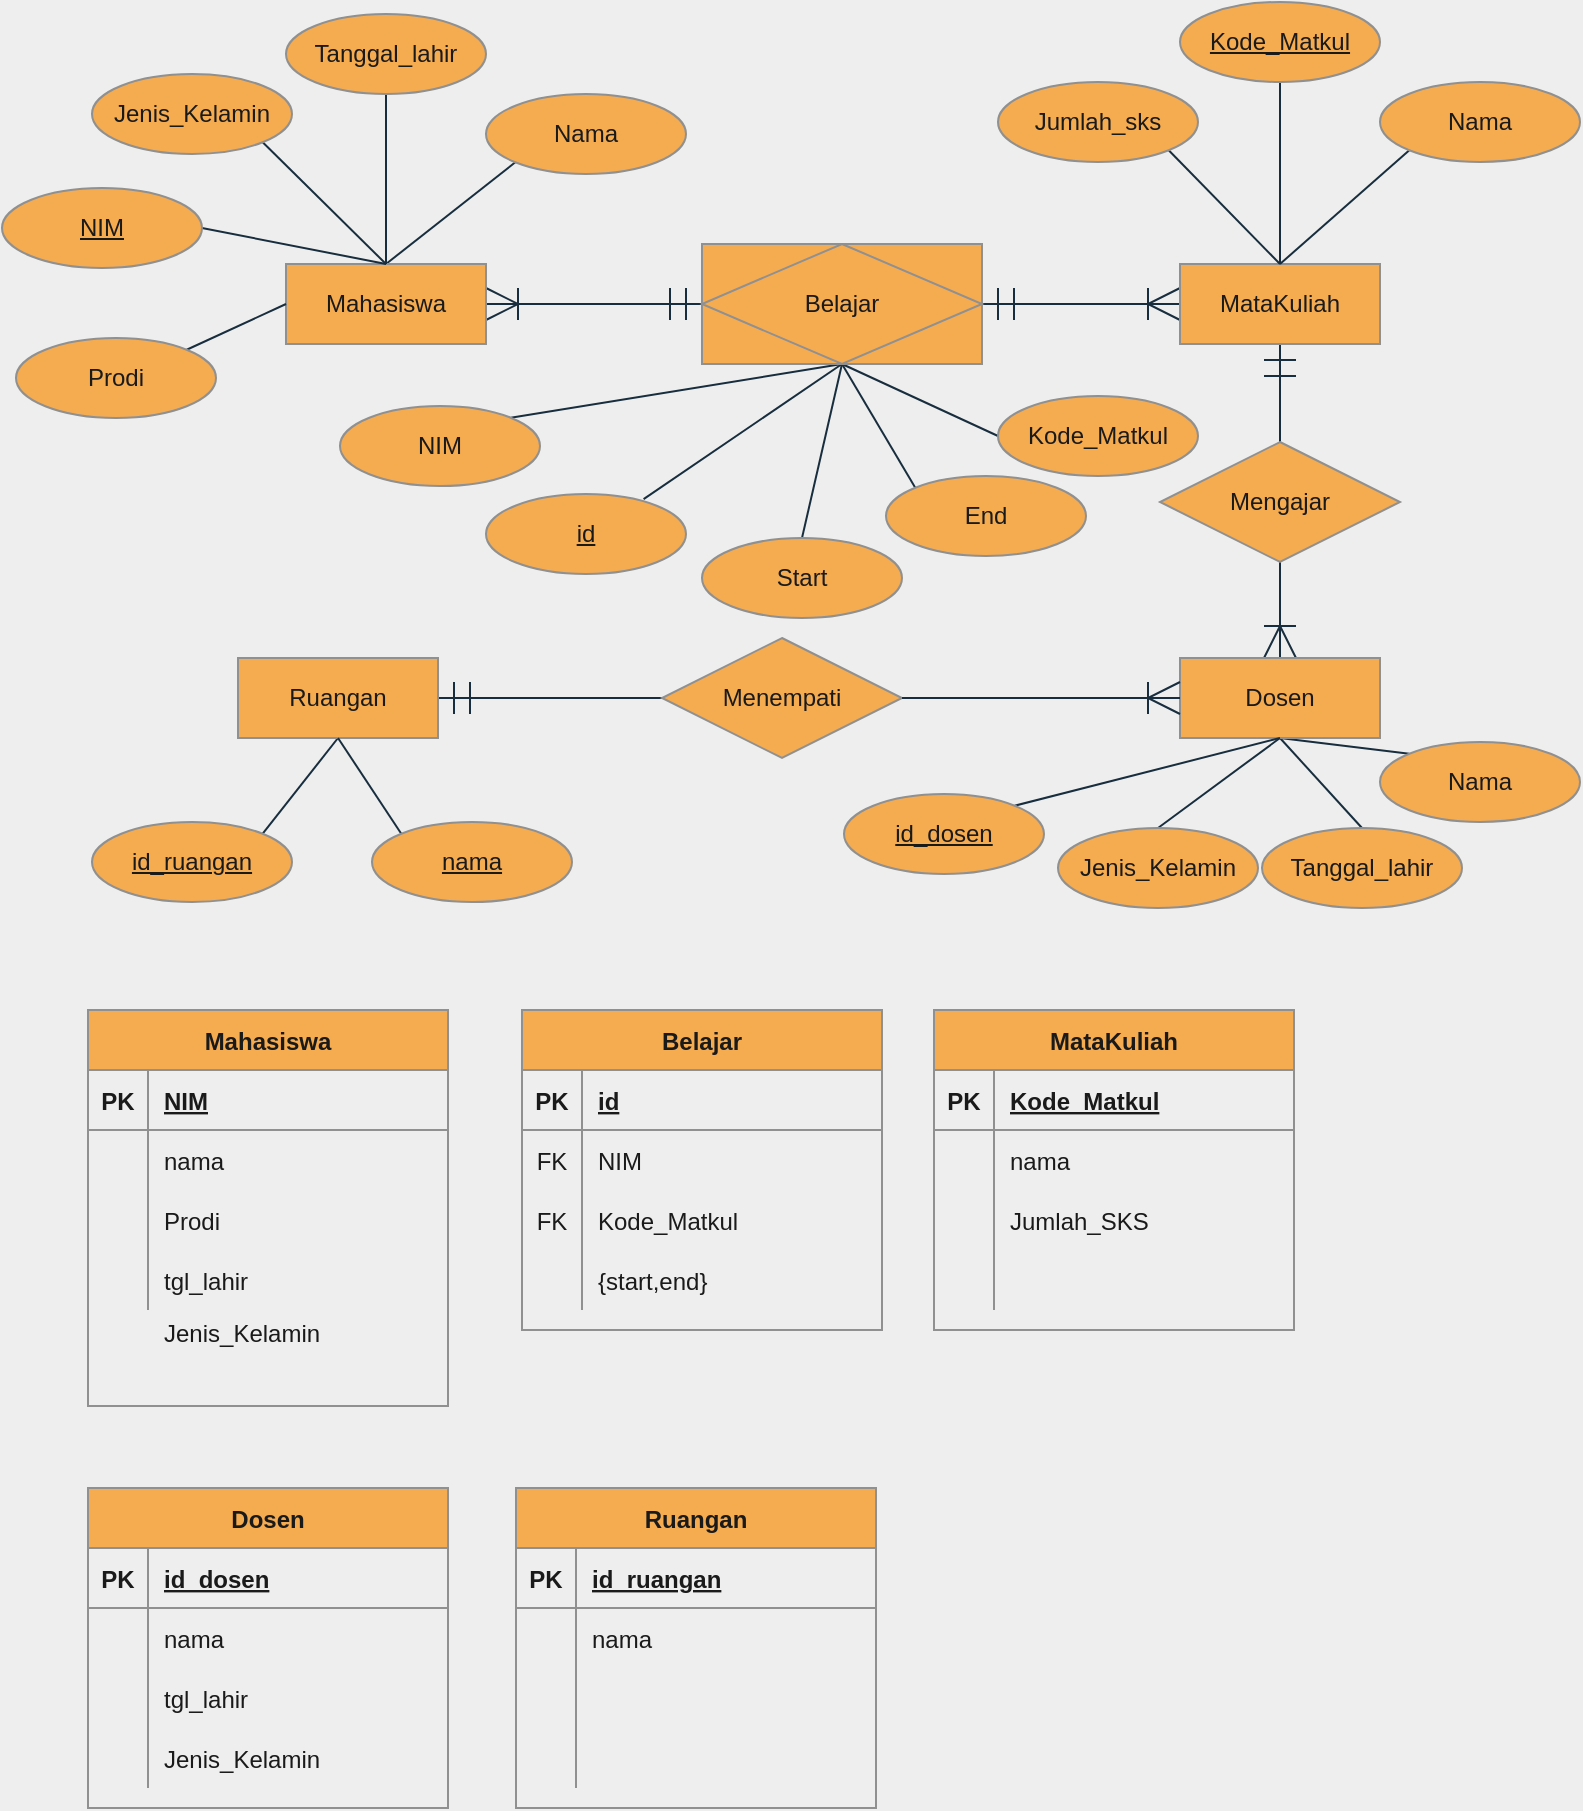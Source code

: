 <mxfile version="20.2.7" type="github">
  <diagram id="R2lEEEUBdFMjLlhIrx00" name="Page-1">
    <mxGraphModel dx="1917" dy="875" grid="0" gridSize="10" guides="1" tooltips="1" connect="1" arrows="1" fold="1" page="1" pageScale="1" pageWidth="827" pageHeight="1169" background="#EEEEEE" math="0" shadow="0" extFonts="Permanent Marker^https://fonts.googleapis.com/css?family=Permanent+Marker">
      <root>
        <mxCell id="0" />
        <mxCell id="1" parent="0" />
        <mxCell id="tj1qAG6clzv4lK2zqUOr-30" style="edgeStyle=none;curved=1;rounded=0;orthogonalLoop=1;jettySize=auto;html=1;exitX=1;exitY=0.5;exitDx=0;exitDy=0;entryX=0;entryY=0.5;entryDx=0;entryDy=0;fontColor=#1A1A1A;endArrow=ERmandOne;startSize=14;endSize=14;sourcePerimeterSpacing=8;targetPerimeterSpacing=8;strokeColor=#182E3E;endFill=0;startArrow=ERoneToMany;startFill=0;" parent="1" source="tj1qAG6clzv4lK2zqUOr-27" target="tj1qAG6clzv4lK2zqUOr-28" edge="1">
          <mxGeometry relative="1" as="geometry" />
        </mxCell>
        <mxCell id="tj1qAG6clzv4lK2zqUOr-43" style="edgeStyle=none;curved=1;rounded=0;orthogonalLoop=1;jettySize=auto;html=1;exitX=0.5;exitY=0;exitDx=0;exitDy=0;entryX=0;entryY=1;entryDx=0;entryDy=0;fontColor=#1A1A1A;startArrow=none;startFill=0;endArrow=none;endFill=0;startSize=14;endSize=14;sourcePerimeterSpacing=8;targetPerimeterSpacing=8;strokeColor=#182E3E;" parent="1" source="tj1qAG6clzv4lK2zqUOr-27" target="tj1qAG6clzv4lK2zqUOr-41" edge="1">
          <mxGeometry relative="1" as="geometry" />
        </mxCell>
        <mxCell id="tj1qAG6clzv4lK2zqUOr-27" value="Mahasiswa" style="whiteSpace=wrap;html=1;align=center;hachureGap=4;fontColor=#1A1A1A;strokeColor=#909090;fillColor=#F5AB50;" parent="1" vertex="1">
          <mxGeometry x="171" y="161" width="100" height="40" as="geometry" />
        </mxCell>
        <mxCell id="tj1qAG6clzv4lK2zqUOr-31" style="edgeStyle=none;curved=1;rounded=0;orthogonalLoop=1;jettySize=auto;html=1;exitX=1;exitY=0.5;exitDx=0;exitDy=0;entryX=0;entryY=0.5;entryDx=0;entryDy=0;fontColor=#1A1A1A;startArrow=ERmandOne;startFill=0;endArrow=ERoneToMany;endFill=0;startSize=14;endSize=14;sourcePerimeterSpacing=8;targetPerimeterSpacing=8;strokeColor=#182E3E;" parent="1" source="tj1qAG6clzv4lK2zqUOr-28" target="tj1qAG6clzv4lK2zqUOr-29" edge="1">
          <mxGeometry relative="1" as="geometry" />
        </mxCell>
        <mxCell id="tj1qAG6clzv4lK2zqUOr-52" style="edgeStyle=none;curved=1;rounded=0;orthogonalLoop=1;jettySize=auto;html=1;exitX=0.5;exitY=1;exitDx=0;exitDy=0;entryX=1;entryY=0;entryDx=0;entryDy=0;fontColor=#1A1A1A;startArrow=none;startFill=0;endArrow=none;endFill=0;startSize=14;endSize=14;sourcePerimeterSpacing=8;targetPerimeterSpacing=8;strokeColor=#182E3E;" parent="1" source="tj1qAG6clzv4lK2zqUOr-28" target="tj1qAG6clzv4lK2zqUOr-48" edge="1">
          <mxGeometry relative="1" as="geometry" />
        </mxCell>
        <mxCell id="tj1qAG6clzv4lK2zqUOr-53" style="edgeStyle=none;curved=1;rounded=0;orthogonalLoop=1;jettySize=auto;html=1;exitX=0.5;exitY=1;exitDx=0;exitDy=0;entryX=0.788;entryY=0.064;entryDx=0;entryDy=0;entryPerimeter=0;fontColor=#1A1A1A;startArrow=none;startFill=0;endArrow=none;endFill=0;startSize=14;endSize=14;sourcePerimeterSpacing=8;targetPerimeterSpacing=8;strokeColor=#182E3E;" parent="1" source="tj1qAG6clzv4lK2zqUOr-28" target="tj1qAG6clzv4lK2zqUOr-51" edge="1">
          <mxGeometry relative="1" as="geometry" />
        </mxCell>
        <mxCell id="tj1qAG6clzv4lK2zqUOr-54" style="edgeStyle=none;curved=1;rounded=0;orthogonalLoop=1;jettySize=auto;html=1;exitX=0.5;exitY=1;exitDx=0;exitDy=0;entryX=0.5;entryY=0;entryDx=0;entryDy=0;fontColor=#1A1A1A;startArrow=none;startFill=0;endArrow=none;endFill=0;startSize=14;endSize=14;sourcePerimeterSpacing=8;targetPerimeterSpacing=8;strokeColor=#182E3E;" parent="1" source="tj1qAG6clzv4lK2zqUOr-28" target="tj1qAG6clzv4lK2zqUOr-49" edge="1">
          <mxGeometry relative="1" as="geometry" />
        </mxCell>
        <mxCell id="tj1qAG6clzv4lK2zqUOr-55" style="edgeStyle=none;curved=1;rounded=0;orthogonalLoop=1;jettySize=auto;html=1;exitX=0.5;exitY=1;exitDx=0;exitDy=0;entryX=0;entryY=0;entryDx=0;entryDy=0;fontColor=#1A1A1A;startArrow=none;startFill=0;endArrow=none;endFill=0;startSize=14;endSize=14;sourcePerimeterSpacing=8;targetPerimeterSpacing=8;strokeColor=#182E3E;" parent="1" source="tj1qAG6clzv4lK2zqUOr-28" target="tj1qAG6clzv4lK2zqUOr-50" edge="1">
          <mxGeometry relative="1" as="geometry" />
        </mxCell>
        <mxCell id="tj1qAG6clzv4lK2zqUOr-56" style="edgeStyle=none;curved=1;rounded=0;orthogonalLoop=1;jettySize=auto;html=1;exitX=0.5;exitY=1;exitDx=0;exitDy=0;entryX=0;entryY=0.5;entryDx=0;entryDy=0;fontColor=#1A1A1A;startArrow=none;startFill=0;endArrow=none;endFill=0;startSize=14;endSize=14;sourcePerimeterSpacing=8;targetPerimeterSpacing=8;strokeColor=#182E3E;" parent="1" source="tj1qAG6clzv4lK2zqUOr-28" target="tj1qAG6clzv4lK2zqUOr-47" edge="1">
          <mxGeometry relative="1" as="geometry" />
        </mxCell>
        <mxCell id="tj1qAG6clzv4lK2zqUOr-28" value="Belajar" style="shape=associativeEntity;whiteSpace=wrap;html=1;align=center;hachureGap=4;fontColor=#1A1A1A;strokeColor=#909090;fillColor=#F5AB50;" parent="1" vertex="1">
          <mxGeometry x="379" y="151" width="140" height="60" as="geometry" />
        </mxCell>
        <mxCell id="tj1qAG6clzv4lK2zqUOr-33" style="edgeStyle=none;curved=1;rounded=0;orthogonalLoop=1;jettySize=auto;html=1;exitX=0.5;exitY=1;exitDx=0;exitDy=0;entryX=0.5;entryY=0;entryDx=0;entryDy=0;fontColor=#1A1A1A;startArrow=ERmandOne;startFill=0;endArrow=ERoneToMany;endFill=0;startSize=14;endSize=14;sourcePerimeterSpacing=8;targetPerimeterSpacing=8;strokeColor=#182E3E;" parent="1" source="tj1qAG6clzv4lK2zqUOr-29" target="tj1qAG6clzv4lK2zqUOr-32" edge="1">
          <mxGeometry relative="1" as="geometry" />
        </mxCell>
        <mxCell id="tj1qAG6clzv4lK2zqUOr-29" value="MataKuliah" style="whiteSpace=wrap;html=1;align=center;hachureGap=4;fontColor=#1A1A1A;strokeColor=#909090;fillColor=#F5AB50;" parent="1" vertex="1">
          <mxGeometry x="618" y="161" width="100" height="40" as="geometry" />
        </mxCell>
        <mxCell id="tj1qAG6clzv4lK2zqUOr-70" style="edgeStyle=none;curved=1;rounded=0;orthogonalLoop=1;jettySize=auto;html=1;exitX=0.5;exitY=1;exitDx=0;exitDy=0;entryX=0.5;entryY=0;entryDx=0;entryDy=0;fontColor=#1A1A1A;startArrow=none;startFill=0;endArrow=none;endFill=0;startSize=14;endSize=14;sourcePerimeterSpacing=8;targetPerimeterSpacing=8;strokeColor=#182E3E;" parent="1" source="tj1qAG6clzv4lK2zqUOr-32" target="tj1qAG6clzv4lK2zqUOr-66" edge="1">
          <mxGeometry relative="1" as="geometry" />
        </mxCell>
        <mxCell id="tj1qAG6clzv4lK2zqUOr-71" style="edgeStyle=none;curved=1;rounded=0;orthogonalLoop=1;jettySize=auto;html=1;exitX=0.5;exitY=1;exitDx=0;exitDy=0;entryX=0.5;entryY=0;entryDx=0;entryDy=0;fontColor=#1A1A1A;startArrow=none;startFill=0;endArrow=none;endFill=0;startSize=14;endSize=14;sourcePerimeterSpacing=8;targetPerimeterSpacing=8;strokeColor=#182E3E;" parent="1" source="tj1qAG6clzv4lK2zqUOr-32" target="tj1qAG6clzv4lK2zqUOr-65" edge="1">
          <mxGeometry relative="1" as="geometry" />
        </mxCell>
        <mxCell id="tj1qAG6clzv4lK2zqUOr-72" style="edgeStyle=none;curved=1;rounded=0;orthogonalLoop=1;jettySize=auto;html=1;exitX=0.5;exitY=1;exitDx=0;exitDy=0;entryX=0;entryY=0;entryDx=0;entryDy=0;fontColor=#1A1A1A;startArrow=none;startFill=0;endArrow=none;endFill=0;startSize=14;endSize=14;sourcePerimeterSpacing=8;targetPerimeterSpacing=8;strokeColor=#182E3E;" parent="1" source="tj1qAG6clzv4lK2zqUOr-32" target="tj1qAG6clzv4lK2zqUOr-67" edge="1">
          <mxGeometry relative="1" as="geometry" />
        </mxCell>
        <mxCell id="tj1qAG6clzv4lK2zqUOr-74" style="edgeStyle=none;curved=1;rounded=0;orthogonalLoop=1;jettySize=auto;html=1;exitX=0;exitY=0.5;exitDx=0;exitDy=0;entryX=1;entryY=0.5;entryDx=0;entryDy=0;fontColor=#1A1A1A;startArrow=none;startFill=0;endArrow=ERmandOne;endFill=0;startSize=14;endSize=14;targetPerimeterSpacing=8;strokeColor=#182E3E;" parent="1" source="bwNlvWmSdUfGcPRmkJCH-2" target="tj1qAG6clzv4lK2zqUOr-73" edge="1">
          <mxGeometry relative="1" as="geometry" />
        </mxCell>
        <mxCell id="tj1qAG6clzv4lK2zqUOr-32" value="Dosen" style="whiteSpace=wrap;html=1;align=center;hachureGap=4;fontColor=#1A1A1A;strokeColor=#909090;fillColor=#F5AB50;" parent="1" vertex="1">
          <mxGeometry x="618" y="358" width="100" height="40" as="geometry" />
        </mxCell>
        <mxCell id="tj1qAG6clzv4lK2zqUOr-34" value="Mengajar" style="shape=rhombus;perimeter=rhombusPerimeter;whiteSpace=wrap;html=1;align=center;hachureGap=4;fontColor=#1A1A1A;strokeColor=#909090;fillColor=#F5AB50;" parent="1" vertex="1">
          <mxGeometry x="608" y="250" width="120" height="60" as="geometry" />
        </mxCell>
        <mxCell id="tj1qAG6clzv4lK2zqUOr-44" style="edgeStyle=none;curved=1;rounded=0;orthogonalLoop=1;jettySize=auto;html=1;exitX=0.5;exitY=1;exitDx=0;exitDy=0;entryX=0.5;entryY=0;entryDx=0;entryDy=0;fontColor=#1A1A1A;startArrow=none;startFill=0;endArrow=none;endFill=0;startSize=14;endSize=14;sourcePerimeterSpacing=8;targetPerimeterSpacing=8;strokeColor=#182E3E;" parent="1" source="tj1qAG6clzv4lK2zqUOr-39" target="tj1qAG6clzv4lK2zqUOr-27" edge="1">
          <mxGeometry relative="1" as="geometry" />
        </mxCell>
        <mxCell id="tj1qAG6clzv4lK2zqUOr-39" value="Tanggal_lahir" style="ellipse;whiteSpace=wrap;html=1;align=center;hachureGap=4;fontColor=#1A1A1A;strokeColor=#909090;fillColor=#F5AB50;" parent="1" vertex="1">
          <mxGeometry x="171" y="36" width="100" height="40" as="geometry" />
        </mxCell>
        <mxCell id="tj1qAG6clzv4lK2zqUOr-45" style="edgeStyle=none;curved=1;rounded=0;orthogonalLoop=1;jettySize=auto;html=1;exitX=1;exitY=1;exitDx=0;exitDy=0;entryX=0.5;entryY=0;entryDx=0;entryDy=0;fontColor=#1A1A1A;startArrow=none;startFill=0;endArrow=none;endFill=0;startSize=14;endSize=14;sourcePerimeterSpacing=8;targetPerimeterSpacing=8;strokeColor=#182E3E;" parent="1" source="tj1qAG6clzv4lK2zqUOr-40" target="tj1qAG6clzv4lK2zqUOr-27" edge="1">
          <mxGeometry relative="1" as="geometry" />
        </mxCell>
        <mxCell id="tj1qAG6clzv4lK2zqUOr-40" value="Jenis_Kelamin" style="ellipse;whiteSpace=wrap;html=1;align=center;hachureGap=4;fontColor=#1A1A1A;strokeColor=#909090;fillColor=#F5AB50;" parent="1" vertex="1">
          <mxGeometry x="74" y="66" width="100" height="40" as="geometry" />
        </mxCell>
        <mxCell id="tj1qAG6clzv4lK2zqUOr-41" value="Nama" style="ellipse;whiteSpace=wrap;html=1;align=center;hachureGap=4;fontColor=#1A1A1A;strokeColor=#909090;fillColor=#F5AB50;" parent="1" vertex="1">
          <mxGeometry x="271" y="76" width="100" height="40" as="geometry" />
        </mxCell>
        <mxCell id="tj1qAG6clzv4lK2zqUOr-46" style="edgeStyle=none;curved=1;rounded=0;orthogonalLoop=1;jettySize=auto;html=1;exitX=1;exitY=0.5;exitDx=0;exitDy=0;entryX=0.5;entryY=0;entryDx=0;entryDy=0;fontColor=#1A1A1A;startArrow=none;startFill=0;endArrow=none;endFill=0;startSize=14;endSize=14;sourcePerimeterSpacing=8;targetPerimeterSpacing=8;strokeColor=#182E3E;" parent="1" source="tj1qAG6clzv4lK2zqUOr-42" target="tj1qAG6clzv4lK2zqUOr-27" edge="1">
          <mxGeometry relative="1" as="geometry" />
        </mxCell>
        <mxCell id="tj1qAG6clzv4lK2zqUOr-42" value="&lt;u&gt;NIM&lt;/u&gt;" style="ellipse;whiteSpace=wrap;html=1;align=center;hachureGap=4;fontColor=#1A1A1A;strokeColor=#909090;fillColor=#F5AB50;" parent="1" vertex="1">
          <mxGeometry x="29" y="123" width="100" height="40" as="geometry" />
        </mxCell>
        <mxCell id="tj1qAG6clzv4lK2zqUOr-47" value="Kode_Matkul&lt;span style=&quot;color: rgba(0, 0, 0, 0); font-family: monospace; font-size: 0px; text-align: start;&quot;&gt;%3CmxGraphModel%3E%3Croot%3E%3CmxCell%20id%3D%220%22%2F%3E%3CmxCell%20id%3D%221%22%20parent%3D%220%22%2F%3E%3CmxCell%20id%3D%222%22%20value%3D%22Attribute%22%20style%3D%22ellipse%3BwhiteSpace%3Dwrap%3Bhtml%3D1%3Balign%3Dcenter%3BhachureGap%3D4%3BfontColor%3D%231A1A1A%3BstrokeColor%3D%23909090%3BfillColor%3D%23F5AB50%3B%22%20vertex%3D%221%22%20parent%3D%221%22%3E%3CmxGeometry%20x%3D%22162%22%20y%3D%2262%22%20width%3D%22100%22%20height%3D%2240%22%20as%3D%22geometry%22%2F%3E%3C%2FmxCell%3E%3C%2Froot%3E%3C%2FmxGraphModel%3E&lt;/span&gt;" style="ellipse;whiteSpace=wrap;html=1;align=center;hachureGap=4;fontColor=#1A1A1A;strokeColor=#909090;fillColor=#F5AB50;" parent="1" vertex="1">
          <mxGeometry x="527" y="227" width="100" height="40" as="geometry" />
        </mxCell>
        <mxCell id="tj1qAG6clzv4lK2zqUOr-48" value="NIM" style="ellipse;whiteSpace=wrap;html=1;align=center;hachureGap=4;fontColor=#1A1A1A;strokeColor=#909090;fillColor=#F5AB50;" parent="1" vertex="1">
          <mxGeometry x="198" y="232" width="100" height="40" as="geometry" />
        </mxCell>
        <mxCell id="tj1qAG6clzv4lK2zqUOr-49" value="Start" style="ellipse;whiteSpace=wrap;html=1;align=center;hachureGap=4;fontColor=#1A1A1A;strokeColor=#909090;fillColor=#F5AB50;" parent="1" vertex="1">
          <mxGeometry x="379" y="298" width="100" height="40" as="geometry" />
        </mxCell>
        <mxCell id="tj1qAG6clzv4lK2zqUOr-50" value="End" style="ellipse;whiteSpace=wrap;html=1;align=center;hachureGap=4;fontColor=#1A1A1A;strokeColor=#909090;fillColor=#F5AB50;" parent="1" vertex="1">
          <mxGeometry x="471" y="267" width="100" height="40" as="geometry" />
        </mxCell>
        <mxCell id="tj1qAG6clzv4lK2zqUOr-51" value="id" style="ellipse;whiteSpace=wrap;html=1;align=center;hachureGap=4;fontColor=#1A1A1A;strokeColor=#909090;fillColor=#F5AB50;fontStyle=4" parent="1" vertex="1">
          <mxGeometry x="271" y="276" width="100" height="40" as="geometry" />
        </mxCell>
        <mxCell id="tj1qAG6clzv4lK2zqUOr-63" style="edgeStyle=none;curved=1;rounded=0;orthogonalLoop=1;jettySize=auto;html=1;exitX=0.5;exitY=1;exitDx=0;exitDy=0;entryX=0.5;entryY=0;entryDx=0;entryDy=0;fontColor=#1A1A1A;startArrow=none;startFill=0;endArrow=none;endFill=0;startSize=14;endSize=14;sourcePerimeterSpacing=8;targetPerimeterSpacing=8;strokeColor=#182E3E;" parent="1" source="tj1qAG6clzv4lK2zqUOr-57" target="tj1qAG6clzv4lK2zqUOr-29" edge="1">
          <mxGeometry relative="1" as="geometry" />
        </mxCell>
        <mxCell id="tj1qAG6clzv4lK2zqUOr-57" value="Kode_Matkul&lt;span style=&quot;color: rgba(0, 0, 0, 0); font-family: monospace; font-size: 0px; text-align: start;&quot;&gt;%3CmxGraphModel%3E%3Croot%3E%3CmxCell%20id%3D%220%22%2F%3E%3CmxCell%20id%3D%221%22%20parent%3D%220%22%2F%3E%3CmxCell%20id%3D%222%22%20value%3D%22Attribute%22%20style%3D%22ellipse%3BwhiteSpace%3Dwrap%3Bhtml%3D1%3Balign%3Dcenter%3BhachureGap%3D4%3BfontColor%3D%231A1A1A%3BstrokeColor%3D%23909090%3BfillColor%3D%23F5AB50%3B%22%20vertex%3D%221%22%20parent%3D%221%22%3E%3CmxGeometry%20x%3D%22162%22%20y%3D%2262%22%20width%3D%22100%22%20height%3D%2240%22%20as%3D%22geometry%22%2F%3E%3C%2FmxCell%3E%3C%2Froot%3E%3C%2FmxGraphModel%3E&lt;/span&gt;" style="ellipse;whiteSpace=wrap;html=1;align=center;hachureGap=4;fontColor=#1A1A1A;strokeColor=#909090;fillColor=#F5AB50;fontStyle=4" parent="1" vertex="1">
          <mxGeometry x="618" y="30" width="100" height="40" as="geometry" />
        </mxCell>
        <mxCell id="tj1qAG6clzv4lK2zqUOr-64" style="edgeStyle=none;curved=1;rounded=0;orthogonalLoop=1;jettySize=auto;html=1;exitX=0;exitY=1;exitDx=0;exitDy=0;entryX=0.5;entryY=0;entryDx=0;entryDy=0;fontColor=#1A1A1A;startArrow=none;startFill=0;endArrow=none;endFill=0;startSize=14;endSize=14;sourcePerimeterSpacing=8;targetPerimeterSpacing=8;strokeColor=#182E3E;" parent="1" source="tj1qAG6clzv4lK2zqUOr-58" target="tj1qAG6clzv4lK2zqUOr-29" edge="1">
          <mxGeometry relative="1" as="geometry" />
        </mxCell>
        <mxCell id="tj1qAG6clzv4lK2zqUOr-58" value="Nama" style="ellipse;whiteSpace=wrap;html=1;align=center;hachureGap=4;fontColor=#1A1A1A;strokeColor=#909090;fillColor=#F5AB50;" parent="1" vertex="1">
          <mxGeometry x="718" y="70" width="100" height="40" as="geometry" />
        </mxCell>
        <mxCell id="tj1qAG6clzv4lK2zqUOr-60" style="edgeStyle=none;curved=1;rounded=0;orthogonalLoop=1;jettySize=auto;html=1;exitX=1;exitY=1;exitDx=0;exitDy=0;entryX=0.5;entryY=0;entryDx=0;entryDy=0;fontColor=#1A1A1A;startArrow=none;startFill=0;endArrow=none;endFill=0;startSize=14;endSize=14;sourcePerimeterSpacing=8;targetPerimeterSpacing=8;strokeColor=#182E3E;" parent="1" source="tj1qAG6clzv4lK2zqUOr-59" target="tj1qAG6clzv4lK2zqUOr-29" edge="1">
          <mxGeometry relative="1" as="geometry" />
        </mxCell>
        <mxCell id="tj1qAG6clzv4lK2zqUOr-59" value="Jumlah_sks" style="ellipse;whiteSpace=wrap;html=1;align=center;hachureGap=4;fontColor=#1A1A1A;strokeColor=#909090;fillColor=#F5AB50;" parent="1" vertex="1">
          <mxGeometry x="527" y="70" width="100" height="40" as="geometry" />
        </mxCell>
        <mxCell id="tj1qAG6clzv4lK2zqUOr-65" value="Tanggal_lahir" style="ellipse;whiteSpace=wrap;html=1;align=center;hachureGap=4;fontColor=#1A1A1A;strokeColor=#909090;fillColor=#F5AB50;" parent="1" vertex="1">
          <mxGeometry x="659" y="443" width="100" height="40" as="geometry" />
        </mxCell>
        <mxCell id="tj1qAG6clzv4lK2zqUOr-66" value="Jenis_Kelamin" style="ellipse;whiteSpace=wrap;html=1;align=center;hachureGap=4;fontColor=#1A1A1A;strokeColor=#909090;fillColor=#F5AB50;" parent="1" vertex="1">
          <mxGeometry x="557" y="443" width="100" height="40" as="geometry" />
        </mxCell>
        <mxCell id="tj1qAG6clzv4lK2zqUOr-67" value="Nama" style="ellipse;whiteSpace=wrap;html=1;align=center;hachureGap=4;fontColor=#1A1A1A;strokeColor=#909090;fillColor=#F5AB50;" parent="1" vertex="1">
          <mxGeometry x="718" y="400" width="100" height="40" as="geometry" />
        </mxCell>
        <mxCell id="tj1qAG6clzv4lK2zqUOr-69" style="edgeStyle=none;curved=1;rounded=0;orthogonalLoop=1;jettySize=auto;html=1;exitX=1;exitY=0;exitDx=0;exitDy=0;entryX=0.5;entryY=1;entryDx=0;entryDy=0;fontColor=#1A1A1A;startArrow=none;startFill=0;endArrow=none;endFill=0;startSize=14;endSize=14;sourcePerimeterSpacing=8;targetPerimeterSpacing=8;strokeColor=#182E3E;" parent="1" source="tj1qAG6clzv4lK2zqUOr-68" target="tj1qAG6clzv4lK2zqUOr-32" edge="1">
          <mxGeometry relative="1" as="geometry" />
        </mxCell>
        <mxCell id="tj1qAG6clzv4lK2zqUOr-68" value="&lt;u&gt;id_dosen&lt;/u&gt;" style="ellipse;whiteSpace=wrap;html=1;align=center;hachureGap=4;fontColor=#1A1A1A;strokeColor=#909090;fillColor=#F5AB50;" parent="1" vertex="1">
          <mxGeometry x="450" y="426" width="100" height="40" as="geometry" />
        </mxCell>
        <mxCell id="tj1qAG6clzv4lK2zqUOr-77" style="edgeStyle=none;curved=1;rounded=0;orthogonalLoop=1;jettySize=auto;html=1;exitX=0.5;exitY=1;exitDx=0;exitDy=0;entryX=1;entryY=0;entryDx=0;entryDy=0;fontColor=#1A1A1A;startArrow=none;startFill=0;endArrow=none;endFill=0;startSize=14;endSize=14;sourcePerimeterSpacing=8;targetPerimeterSpacing=8;strokeColor=#182E3E;" parent="1" source="tj1qAG6clzv4lK2zqUOr-73" target="tj1qAG6clzv4lK2zqUOr-75" edge="1">
          <mxGeometry relative="1" as="geometry" />
        </mxCell>
        <mxCell id="tj1qAG6clzv4lK2zqUOr-73" value="Ruangan" style="whiteSpace=wrap;html=1;align=center;hachureGap=4;fontColor=#1A1A1A;strokeColor=#909090;fillColor=#F5AB50;" parent="1" vertex="1">
          <mxGeometry x="147" y="358" width="100" height="40" as="geometry" />
        </mxCell>
        <mxCell id="tj1qAG6clzv4lK2zqUOr-75" value="&lt;u&gt;id_ruangan&lt;/u&gt;" style="ellipse;whiteSpace=wrap;html=1;align=center;hachureGap=4;fontColor=#1A1A1A;strokeColor=#909090;fillColor=#F5AB50;" parent="1" vertex="1">
          <mxGeometry x="74" y="440" width="100" height="40" as="geometry" />
        </mxCell>
        <mxCell id="tj1qAG6clzv4lK2zqUOr-78" style="edgeStyle=none;curved=1;rounded=0;orthogonalLoop=1;jettySize=auto;html=1;exitX=0;exitY=0;exitDx=0;exitDy=0;entryX=0.5;entryY=1;entryDx=0;entryDy=0;fontColor=#1A1A1A;startArrow=none;startFill=0;endArrow=none;endFill=0;startSize=14;endSize=14;sourcePerimeterSpacing=8;targetPerimeterSpacing=8;strokeColor=#182E3E;" parent="1" source="tj1qAG6clzv4lK2zqUOr-76" target="tj1qAG6clzv4lK2zqUOr-73" edge="1">
          <mxGeometry relative="1" as="geometry" />
        </mxCell>
        <mxCell id="tj1qAG6clzv4lK2zqUOr-76" value="&lt;u&gt;nama&lt;/u&gt;" style="ellipse;whiteSpace=wrap;html=1;align=center;hachureGap=4;fontColor=#1A1A1A;strokeColor=#909090;fillColor=#F5AB50;" parent="1" vertex="1">
          <mxGeometry x="214" y="440" width="100" height="40" as="geometry" />
        </mxCell>
        <mxCell id="tj1qAG6clzv4lK2zqUOr-85" style="edgeStyle=none;curved=1;rounded=0;orthogonalLoop=1;jettySize=auto;html=1;exitX=1;exitY=0;exitDx=0;exitDy=0;fontColor=#1A1A1A;startArrow=none;startFill=0;endArrow=none;endFill=0;startSize=14;endSize=14;sourcePerimeterSpacing=8;targetPerimeterSpacing=8;strokeColor=#182E3E;entryX=0;entryY=0.5;entryDx=0;entryDy=0;" parent="1" source="tj1qAG6clzv4lK2zqUOr-114" target="tj1qAG6clzv4lK2zqUOr-27" edge="1">
          <mxGeometry relative="1" as="geometry">
            <mxPoint x="132" y="252" as="sourcePoint" />
            <mxPoint x="146" y="181" as="targetPoint" />
          </mxGeometry>
        </mxCell>
        <mxCell id="tj1qAG6clzv4lK2zqUOr-86" value="Mahasiswa" style="shape=table;startSize=30;container=1;collapsible=1;childLayout=tableLayout;fixedRows=1;rowLines=0;fontStyle=1;align=center;resizeLast=1;hachureGap=4;fontColor=#1A1A1A;strokeColor=#909090;fillColor=#F5AB50;" parent="1" vertex="1">
          <mxGeometry x="72" y="534" width="180" height="198" as="geometry" />
        </mxCell>
        <mxCell id="tj1qAG6clzv4lK2zqUOr-87" value="" style="shape=tableRow;horizontal=0;startSize=0;swimlaneHead=0;swimlaneBody=0;fillColor=none;collapsible=0;dropTarget=0;points=[[0,0.5],[1,0.5]];portConstraint=eastwest;top=0;left=0;right=0;bottom=1;hachureGap=4;fontColor=#1A1A1A;strokeColor=#909090;" parent="tj1qAG6clzv4lK2zqUOr-86" vertex="1">
          <mxGeometry y="30" width="180" height="30" as="geometry" />
        </mxCell>
        <mxCell id="tj1qAG6clzv4lK2zqUOr-88" value="PK" style="shape=partialRectangle;connectable=0;fillColor=none;top=0;left=0;bottom=0;right=0;fontStyle=1;overflow=hidden;hachureGap=4;fontColor=#1A1A1A;strokeColor=#909090;" parent="tj1qAG6clzv4lK2zqUOr-87" vertex="1">
          <mxGeometry width="30" height="30" as="geometry">
            <mxRectangle width="30" height="30" as="alternateBounds" />
          </mxGeometry>
        </mxCell>
        <mxCell id="tj1qAG6clzv4lK2zqUOr-89" value="NIM" style="shape=partialRectangle;connectable=0;fillColor=none;top=0;left=0;bottom=0;right=0;align=left;spacingLeft=6;fontStyle=5;overflow=hidden;hachureGap=4;fontColor=#1A1A1A;strokeColor=#909090;" parent="tj1qAG6clzv4lK2zqUOr-87" vertex="1">
          <mxGeometry x="30" width="150" height="30" as="geometry">
            <mxRectangle width="150" height="30" as="alternateBounds" />
          </mxGeometry>
        </mxCell>
        <mxCell id="tj1qAG6clzv4lK2zqUOr-90" value="" style="shape=tableRow;horizontal=0;startSize=0;swimlaneHead=0;swimlaneBody=0;fillColor=none;collapsible=0;dropTarget=0;points=[[0,0.5],[1,0.5]];portConstraint=eastwest;top=0;left=0;right=0;bottom=0;hachureGap=4;fontColor=#1A1A1A;strokeColor=#909090;" parent="tj1qAG6clzv4lK2zqUOr-86" vertex="1">
          <mxGeometry y="60" width="180" height="30" as="geometry" />
        </mxCell>
        <mxCell id="tj1qAG6clzv4lK2zqUOr-91" value="" style="shape=partialRectangle;connectable=0;fillColor=none;top=0;left=0;bottom=0;right=0;editable=1;overflow=hidden;hachureGap=4;fontColor=#1A1A1A;strokeColor=#909090;" parent="tj1qAG6clzv4lK2zqUOr-90" vertex="1">
          <mxGeometry width="30" height="30" as="geometry">
            <mxRectangle width="30" height="30" as="alternateBounds" />
          </mxGeometry>
        </mxCell>
        <mxCell id="tj1qAG6clzv4lK2zqUOr-92" value="nama" style="shape=partialRectangle;connectable=0;fillColor=none;top=0;left=0;bottom=0;right=0;align=left;spacingLeft=6;overflow=hidden;hachureGap=4;fontColor=#1A1A1A;strokeColor=#909090;" parent="tj1qAG6clzv4lK2zqUOr-90" vertex="1">
          <mxGeometry x="30" width="150" height="30" as="geometry">
            <mxRectangle width="150" height="30" as="alternateBounds" />
          </mxGeometry>
        </mxCell>
        <mxCell id="tj1qAG6clzv4lK2zqUOr-93" value="" style="shape=tableRow;horizontal=0;startSize=0;swimlaneHead=0;swimlaneBody=0;fillColor=none;collapsible=0;dropTarget=0;points=[[0,0.5],[1,0.5]];portConstraint=eastwest;top=0;left=0;right=0;bottom=0;hachureGap=4;fontColor=#1A1A1A;strokeColor=#909090;" parent="tj1qAG6clzv4lK2zqUOr-86" vertex="1">
          <mxGeometry y="90" width="180" height="30" as="geometry" />
        </mxCell>
        <mxCell id="tj1qAG6clzv4lK2zqUOr-94" value="" style="shape=partialRectangle;connectable=0;fillColor=none;top=0;left=0;bottom=0;right=0;editable=1;overflow=hidden;hachureGap=4;fontColor=#1A1A1A;strokeColor=#909090;" parent="tj1qAG6clzv4lK2zqUOr-93" vertex="1">
          <mxGeometry width="30" height="30" as="geometry">
            <mxRectangle width="30" height="30" as="alternateBounds" />
          </mxGeometry>
        </mxCell>
        <mxCell id="tj1qAG6clzv4lK2zqUOr-95" value="Prodi" style="shape=partialRectangle;connectable=0;fillColor=none;top=0;left=0;bottom=0;right=0;align=left;spacingLeft=6;overflow=hidden;hachureGap=4;fontColor=#1A1A1A;strokeColor=#909090;" parent="tj1qAG6clzv4lK2zqUOr-93" vertex="1">
          <mxGeometry x="30" width="150" height="30" as="geometry">
            <mxRectangle width="150" height="30" as="alternateBounds" />
          </mxGeometry>
        </mxCell>
        <mxCell id="tj1qAG6clzv4lK2zqUOr-96" value="" style="shape=tableRow;horizontal=0;startSize=0;swimlaneHead=0;swimlaneBody=0;fillColor=none;collapsible=0;dropTarget=0;points=[[0,0.5],[1,0.5]];portConstraint=eastwest;top=0;left=0;right=0;bottom=0;hachureGap=4;fontColor=#1A1A1A;strokeColor=#909090;" parent="tj1qAG6clzv4lK2zqUOr-86" vertex="1">
          <mxGeometry y="120" width="180" height="30" as="geometry" />
        </mxCell>
        <mxCell id="tj1qAG6clzv4lK2zqUOr-97" value="" style="shape=partialRectangle;connectable=0;fillColor=none;top=0;left=0;bottom=0;right=0;editable=1;overflow=hidden;hachureGap=4;fontColor=#1A1A1A;strokeColor=#909090;" parent="tj1qAG6clzv4lK2zqUOr-96" vertex="1">
          <mxGeometry width="30" height="30" as="geometry">
            <mxRectangle width="30" height="30" as="alternateBounds" />
          </mxGeometry>
        </mxCell>
        <mxCell id="tj1qAG6clzv4lK2zqUOr-98" value="tgl_lahir" style="shape=partialRectangle;connectable=0;fillColor=none;top=0;left=0;bottom=0;right=0;align=left;spacingLeft=6;overflow=hidden;hachureGap=4;fontColor=#1A1A1A;strokeColor=#909090;" parent="tj1qAG6clzv4lK2zqUOr-96" vertex="1">
          <mxGeometry x="30" width="150" height="30" as="geometry">
            <mxRectangle width="150" height="30" as="alternateBounds" />
          </mxGeometry>
        </mxCell>
        <mxCell id="tj1qAG6clzv4lK2zqUOr-113" value="Jenis_Kelamin" style="shape=partialRectangle;connectable=0;fillColor=none;top=0;left=0;bottom=0;right=0;align=left;spacingLeft=6;overflow=hidden;hachureGap=4;fontColor=#1A1A1A;strokeColor=#909090;" parent="1" vertex="1">
          <mxGeometry x="102" y="680" width="150" height="30" as="geometry">
            <mxRectangle width="150" height="30" as="alternateBounds" />
          </mxGeometry>
        </mxCell>
        <mxCell id="tj1qAG6clzv4lK2zqUOr-114" value="Prodi" style="ellipse;whiteSpace=wrap;html=1;align=center;hachureGap=4;fontColor=#1A1A1A;strokeColor=#909090;fillColor=#F5AB50;" parent="1" vertex="1">
          <mxGeometry x="36" y="198" width="100" height="40" as="geometry" />
        </mxCell>
        <mxCell id="tj1qAG6clzv4lK2zqUOr-115" value="Belajar" style="shape=table;startSize=30;container=1;collapsible=1;childLayout=tableLayout;fixedRows=1;rowLines=0;fontStyle=1;align=center;resizeLast=1;hachureGap=4;fontColor=#1A1A1A;strokeColor=#909090;fillColor=#F5AB50;" parent="1" vertex="1">
          <mxGeometry x="289" y="534" width="180" height="160" as="geometry" />
        </mxCell>
        <mxCell id="tj1qAG6clzv4lK2zqUOr-116" value="" style="shape=tableRow;horizontal=0;startSize=0;swimlaneHead=0;swimlaneBody=0;fillColor=none;collapsible=0;dropTarget=0;points=[[0,0.5],[1,0.5]];portConstraint=eastwest;top=0;left=0;right=0;bottom=1;hachureGap=4;fontColor=#1A1A1A;strokeColor=#909090;" parent="tj1qAG6clzv4lK2zqUOr-115" vertex="1">
          <mxGeometry y="30" width="180" height="30" as="geometry" />
        </mxCell>
        <mxCell id="tj1qAG6clzv4lK2zqUOr-117" value="PK" style="shape=partialRectangle;connectable=0;fillColor=none;top=0;left=0;bottom=0;right=0;fontStyle=1;overflow=hidden;hachureGap=4;fontColor=#1A1A1A;strokeColor=#909090;" parent="tj1qAG6clzv4lK2zqUOr-116" vertex="1">
          <mxGeometry width="30" height="30" as="geometry">
            <mxRectangle width="30" height="30" as="alternateBounds" />
          </mxGeometry>
        </mxCell>
        <mxCell id="tj1qAG6clzv4lK2zqUOr-118" value="id" style="shape=partialRectangle;connectable=0;fillColor=none;top=0;left=0;bottom=0;right=0;align=left;spacingLeft=6;fontStyle=5;overflow=hidden;hachureGap=4;fontColor=#1A1A1A;strokeColor=#909090;" parent="tj1qAG6clzv4lK2zqUOr-116" vertex="1">
          <mxGeometry x="30" width="150" height="30" as="geometry">
            <mxRectangle width="150" height="30" as="alternateBounds" />
          </mxGeometry>
        </mxCell>
        <mxCell id="tj1qAG6clzv4lK2zqUOr-119" value="" style="shape=tableRow;horizontal=0;startSize=0;swimlaneHead=0;swimlaneBody=0;fillColor=none;collapsible=0;dropTarget=0;points=[[0,0.5],[1,0.5]];portConstraint=eastwest;top=0;left=0;right=0;bottom=0;hachureGap=4;fontColor=#1A1A1A;strokeColor=#909090;" parent="tj1qAG6clzv4lK2zqUOr-115" vertex="1">
          <mxGeometry y="60" width="180" height="30" as="geometry" />
        </mxCell>
        <mxCell id="tj1qAG6clzv4lK2zqUOr-120" value="FK" style="shape=partialRectangle;connectable=0;fillColor=none;top=0;left=0;bottom=0;right=0;editable=1;overflow=hidden;hachureGap=4;fontColor=#1A1A1A;strokeColor=#909090;" parent="tj1qAG6clzv4lK2zqUOr-119" vertex="1">
          <mxGeometry width="30" height="30" as="geometry">
            <mxRectangle width="30" height="30" as="alternateBounds" />
          </mxGeometry>
        </mxCell>
        <mxCell id="tj1qAG6clzv4lK2zqUOr-121" value="NIM" style="shape=partialRectangle;connectable=0;fillColor=none;top=0;left=0;bottom=0;right=0;align=left;spacingLeft=6;overflow=hidden;hachureGap=4;fontColor=#1A1A1A;strokeColor=#909090;" parent="tj1qAG6clzv4lK2zqUOr-119" vertex="1">
          <mxGeometry x="30" width="150" height="30" as="geometry">
            <mxRectangle width="150" height="30" as="alternateBounds" />
          </mxGeometry>
        </mxCell>
        <mxCell id="tj1qAG6clzv4lK2zqUOr-122" value="" style="shape=tableRow;horizontal=0;startSize=0;swimlaneHead=0;swimlaneBody=0;fillColor=none;collapsible=0;dropTarget=0;points=[[0,0.5],[1,0.5]];portConstraint=eastwest;top=0;left=0;right=0;bottom=0;hachureGap=4;fontColor=#1A1A1A;strokeColor=#909090;" parent="tj1qAG6clzv4lK2zqUOr-115" vertex="1">
          <mxGeometry y="90" width="180" height="30" as="geometry" />
        </mxCell>
        <mxCell id="tj1qAG6clzv4lK2zqUOr-123" value="FK" style="shape=partialRectangle;connectable=0;fillColor=none;top=0;left=0;bottom=0;right=0;editable=1;overflow=hidden;hachureGap=4;fontColor=#1A1A1A;strokeColor=#909090;" parent="tj1qAG6clzv4lK2zqUOr-122" vertex="1">
          <mxGeometry width="30" height="30" as="geometry">
            <mxRectangle width="30" height="30" as="alternateBounds" />
          </mxGeometry>
        </mxCell>
        <mxCell id="tj1qAG6clzv4lK2zqUOr-124" value="Kode_Matkul" style="shape=partialRectangle;connectable=0;fillColor=none;top=0;left=0;bottom=0;right=0;align=left;spacingLeft=6;overflow=hidden;hachureGap=4;fontColor=#1A1A1A;strokeColor=#909090;" parent="tj1qAG6clzv4lK2zqUOr-122" vertex="1">
          <mxGeometry x="30" width="150" height="30" as="geometry">
            <mxRectangle width="150" height="30" as="alternateBounds" />
          </mxGeometry>
        </mxCell>
        <mxCell id="tj1qAG6clzv4lK2zqUOr-125" value="" style="shape=tableRow;horizontal=0;startSize=0;swimlaneHead=0;swimlaneBody=0;fillColor=none;collapsible=0;dropTarget=0;points=[[0,0.5],[1,0.5]];portConstraint=eastwest;top=0;left=0;right=0;bottom=0;hachureGap=4;fontColor=#1A1A1A;strokeColor=#909090;" parent="tj1qAG6clzv4lK2zqUOr-115" vertex="1">
          <mxGeometry y="120" width="180" height="30" as="geometry" />
        </mxCell>
        <mxCell id="tj1qAG6clzv4lK2zqUOr-126" value="" style="shape=partialRectangle;connectable=0;fillColor=none;top=0;left=0;bottom=0;right=0;editable=1;overflow=hidden;hachureGap=4;fontColor=#1A1A1A;strokeColor=#909090;" parent="tj1qAG6clzv4lK2zqUOr-125" vertex="1">
          <mxGeometry width="30" height="30" as="geometry">
            <mxRectangle width="30" height="30" as="alternateBounds" />
          </mxGeometry>
        </mxCell>
        <mxCell id="tj1qAG6clzv4lK2zqUOr-127" value="{start,end}" style="shape=partialRectangle;connectable=0;fillColor=none;top=0;left=0;bottom=0;right=0;align=left;spacingLeft=6;overflow=hidden;hachureGap=4;fontColor=#1A1A1A;strokeColor=#909090;" parent="tj1qAG6clzv4lK2zqUOr-125" vertex="1">
          <mxGeometry x="30" width="150" height="30" as="geometry">
            <mxRectangle width="150" height="30" as="alternateBounds" />
          </mxGeometry>
        </mxCell>
        <mxCell id="tj1qAG6clzv4lK2zqUOr-128" value="MataKuliah" style="shape=table;startSize=30;container=1;collapsible=1;childLayout=tableLayout;fixedRows=1;rowLines=0;fontStyle=1;align=center;resizeLast=1;hachureGap=4;fontColor=#1A1A1A;strokeColor=#909090;fillColor=#F5AB50;" parent="1" vertex="1">
          <mxGeometry x="495" y="534" width="180" height="160" as="geometry" />
        </mxCell>
        <mxCell id="tj1qAG6clzv4lK2zqUOr-129" value="" style="shape=tableRow;horizontal=0;startSize=0;swimlaneHead=0;swimlaneBody=0;fillColor=none;collapsible=0;dropTarget=0;points=[[0,0.5],[1,0.5]];portConstraint=eastwest;top=0;left=0;right=0;bottom=1;hachureGap=4;fontColor=#1A1A1A;strokeColor=#909090;" parent="tj1qAG6clzv4lK2zqUOr-128" vertex="1">
          <mxGeometry y="30" width="180" height="30" as="geometry" />
        </mxCell>
        <mxCell id="tj1qAG6clzv4lK2zqUOr-130" value="PK" style="shape=partialRectangle;connectable=0;fillColor=none;top=0;left=0;bottom=0;right=0;fontStyle=1;overflow=hidden;hachureGap=4;fontColor=#1A1A1A;strokeColor=#909090;" parent="tj1qAG6clzv4lK2zqUOr-129" vertex="1">
          <mxGeometry width="30" height="30" as="geometry">
            <mxRectangle width="30" height="30" as="alternateBounds" />
          </mxGeometry>
        </mxCell>
        <mxCell id="tj1qAG6clzv4lK2zqUOr-131" value="Kode_Matkul" style="shape=partialRectangle;connectable=0;fillColor=none;top=0;left=0;bottom=0;right=0;align=left;spacingLeft=6;fontStyle=5;overflow=hidden;hachureGap=4;fontColor=#1A1A1A;strokeColor=#909090;" parent="tj1qAG6clzv4lK2zqUOr-129" vertex="1">
          <mxGeometry x="30" width="150" height="30" as="geometry">
            <mxRectangle width="150" height="30" as="alternateBounds" />
          </mxGeometry>
        </mxCell>
        <mxCell id="tj1qAG6clzv4lK2zqUOr-132" value="" style="shape=tableRow;horizontal=0;startSize=0;swimlaneHead=0;swimlaneBody=0;fillColor=none;collapsible=0;dropTarget=0;points=[[0,0.5],[1,0.5]];portConstraint=eastwest;top=0;left=0;right=0;bottom=0;hachureGap=4;fontColor=#1A1A1A;strokeColor=#909090;" parent="tj1qAG6clzv4lK2zqUOr-128" vertex="1">
          <mxGeometry y="60" width="180" height="30" as="geometry" />
        </mxCell>
        <mxCell id="tj1qAG6clzv4lK2zqUOr-133" value="" style="shape=partialRectangle;connectable=0;fillColor=none;top=0;left=0;bottom=0;right=0;editable=1;overflow=hidden;hachureGap=4;fontColor=#1A1A1A;strokeColor=#909090;" parent="tj1qAG6clzv4lK2zqUOr-132" vertex="1">
          <mxGeometry width="30" height="30" as="geometry">
            <mxRectangle width="30" height="30" as="alternateBounds" />
          </mxGeometry>
        </mxCell>
        <mxCell id="tj1qAG6clzv4lK2zqUOr-134" value="nama" style="shape=partialRectangle;connectable=0;fillColor=none;top=0;left=0;bottom=0;right=0;align=left;spacingLeft=6;overflow=hidden;hachureGap=4;fontColor=#1A1A1A;strokeColor=#909090;" parent="tj1qAG6clzv4lK2zqUOr-132" vertex="1">
          <mxGeometry x="30" width="150" height="30" as="geometry">
            <mxRectangle width="150" height="30" as="alternateBounds" />
          </mxGeometry>
        </mxCell>
        <mxCell id="tj1qAG6clzv4lK2zqUOr-135" value="" style="shape=tableRow;horizontal=0;startSize=0;swimlaneHead=0;swimlaneBody=0;fillColor=none;collapsible=0;dropTarget=0;points=[[0,0.5],[1,0.5]];portConstraint=eastwest;top=0;left=0;right=0;bottom=0;hachureGap=4;fontColor=#1A1A1A;strokeColor=#909090;" parent="tj1qAG6clzv4lK2zqUOr-128" vertex="1">
          <mxGeometry y="90" width="180" height="30" as="geometry" />
        </mxCell>
        <mxCell id="tj1qAG6clzv4lK2zqUOr-136" value="" style="shape=partialRectangle;connectable=0;fillColor=none;top=0;left=0;bottom=0;right=0;editable=1;overflow=hidden;hachureGap=4;fontColor=#1A1A1A;strokeColor=#909090;" parent="tj1qAG6clzv4lK2zqUOr-135" vertex="1">
          <mxGeometry width="30" height="30" as="geometry">
            <mxRectangle width="30" height="30" as="alternateBounds" />
          </mxGeometry>
        </mxCell>
        <mxCell id="tj1qAG6clzv4lK2zqUOr-137" value="Jumlah_SKS" style="shape=partialRectangle;connectable=0;fillColor=none;top=0;left=0;bottom=0;right=0;align=left;spacingLeft=6;overflow=hidden;hachureGap=4;fontColor=#1A1A1A;strokeColor=#909090;" parent="tj1qAG6clzv4lK2zqUOr-135" vertex="1">
          <mxGeometry x="30" width="150" height="30" as="geometry">
            <mxRectangle width="150" height="30" as="alternateBounds" />
          </mxGeometry>
        </mxCell>
        <mxCell id="tj1qAG6clzv4lK2zqUOr-138" value="" style="shape=tableRow;horizontal=0;startSize=0;swimlaneHead=0;swimlaneBody=0;fillColor=none;collapsible=0;dropTarget=0;points=[[0,0.5],[1,0.5]];portConstraint=eastwest;top=0;left=0;right=0;bottom=0;hachureGap=4;fontColor=#1A1A1A;strokeColor=#909090;" parent="tj1qAG6clzv4lK2zqUOr-128" vertex="1">
          <mxGeometry y="120" width="180" height="30" as="geometry" />
        </mxCell>
        <mxCell id="tj1qAG6clzv4lK2zqUOr-139" value="" style="shape=partialRectangle;connectable=0;fillColor=none;top=0;left=0;bottom=0;right=0;editable=1;overflow=hidden;hachureGap=4;fontColor=#1A1A1A;strokeColor=#909090;" parent="tj1qAG6clzv4lK2zqUOr-138" vertex="1">
          <mxGeometry width="30" height="30" as="geometry">
            <mxRectangle width="30" height="30" as="alternateBounds" />
          </mxGeometry>
        </mxCell>
        <mxCell id="tj1qAG6clzv4lK2zqUOr-140" value="" style="shape=partialRectangle;connectable=0;fillColor=none;top=0;left=0;bottom=0;right=0;align=left;spacingLeft=6;overflow=hidden;hachureGap=4;fontColor=#1A1A1A;strokeColor=#909090;" parent="tj1qAG6clzv4lK2zqUOr-138" vertex="1">
          <mxGeometry x="30" width="150" height="30" as="geometry">
            <mxRectangle width="150" height="30" as="alternateBounds" />
          </mxGeometry>
        </mxCell>
        <mxCell id="tj1qAG6clzv4lK2zqUOr-141" value="Dosen" style="shape=table;startSize=30;container=1;collapsible=1;childLayout=tableLayout;fixedRows=1;rowLines=0;fontStyle=1;align=center;resizeLast=1;hachureGap=4;fontColor=#1A1A1A;strokeColor=#909090;fillColor=#F5AB50;" parent="1" vertex="1">
          <mxGeometry x="72" y="773" width="180" height="160" as="geometry" />
        </mxCell>
        <mxCell id="tj1qAG6clzv4lK2zqUOr-142" value="" style="shape=tableRow;horizontal=0;startSize=0;swimlaneHead=0;swimlaneBody=0;fillColor=none;collapsible=0;dropTarget=0;points=[[0,0.5],[1,0.5]];portConstraint=eastwest;top=0;left=0;right=0;bottom=1;hachureGap=4;fontColor=#1A1A1A;strokeColor=#909090;" parent="tj1qAG6clzv4lK2zqUOr-141" vertex="1">
          <mxGeometry y="30" width="180" height="30" as="geometry" />
        </mxCell>
        <mxCell id="tj1qAG6clzv4lK2zqUOr-143" value="PK" style="shape=partialRectangle;connectable=0;fillColor=none;top=0;left=0;bottom=0;right=0;fontStyle=1;overflow=hidden;hachureGap=4;fontColor=#1A1A1A;strokeColor=#909090;" parent="tj1qAG6clzv4lK2zqUOr-142" vertex="1">
          <mxGeometry width="30" height="30" as="geometry">
            <mxRectangle width="30" height="30" as="alternateBounds" />
          </mxGeometry>
        </mxCell>
        <mxCell id="tj1qAG6clzv4lK2zqUOr-144" value="id_dosen" style="shape=partialRectangle;connectable=0;fillColor=none;top=0;left=0;bottom=0;right=0;align=left;spacingLeft=6;fontStyle=5;overflow=hidden;hachureGap=4;fontColor=#1A1A1A;strokeColor=#909090;" parent="tj1qAG6clzv4lK2zqUOr-142" vertex="1">
          <mxGeometry x="30" width="150" height="30" as="geometry">
            <mxRectangle width="150" height="30" as="alternateBounds" />
          </mxGeometry>
        </mxCell>
        <mxCell id="tj1qAG6clzv4lK2zqUOr-145" value="" style="shape=tableRow;horizontal=0;startSize=0;swimlaneHead=0;swimlaneBody=0;fillColor=none;collapsible=0;dropTarget=0;points=[[0,0.5],[1,0.5]];portConstraint=eastwest;top=0;left=0;right=0;bottom=0;hachureGap=4;fontColor=#1A1A1A;strokeColor=#909090;" parent="tj1qAG6clzv4lK2zqUOr-141" vertex="1">
          <mxGeometry y="60" width="180" height="30" as="geometry" />
        </mxCell>
        <mxCell id="tj1qAG6clzv4lK2zqUOr-146" value="" style="shape=partialRectangle;connectable=0;fillColor=none;top=0;left=0;bottom=0;right=0;editable=1;overflow=hidden;hachureGap=4;fontColor=#1A1A1A;strokeColor=#909090;" parent="tj1qAG6clzv4lK2zqUOr-145" vertex="1">
          <mxGeometry width="30" height="30" as="geometry">
            <mxRectangle width="30" height="30" as="alternateBounds" />
          </mxGeometry>
        </mxCell>
        <mxCell id="tj1qAG6clzv4lK2zqUOr-147" value="nama" style="shape=partialRectangle;connectable=0;fillColor=none;top=0;left=0;bottom=0;right=0;align=left;spacingLeft=6;overflow=hidden;hachureGap=4;fontColor=#1A1A1A;strokeColor=#909090;" parent="tj1qAG6clzv4lK2zqUOr-145" vertex="1">
          <mxGeometry x="30" width="150" height="30" as="geometry">
            <mxRectangle width="150" height="30" as="alternateBounds" />
          </mxGeometry>
        </mxCell>
        <mxCell id="tj1qAG6clzv4lK2zqUOr-148" value="" style="shape=tableRow;horizontal=0;startSize=0;swimlaneHead=0;swimlaneBody=0;fillColor=none;collapsible=0;dropTarget=0;points=[[0,0.5],[1,0.5]];portConstraint=eastwest;top=0;left=0;right=0;bottom=0;hachureGap=4;fontColor=#1A1A1A;strokeColor=#909090;" parent="tj1qAG6clzv4lK2zqUOr-141" vertex="1">
          <mxGeometry y="90" width="180" height="30" as="geometry" />
        </mxCell>
        <mxCell id="tj1qAG6clzv4lK2zqUOr-149" value="" style="shape=partialRectangle;connectable=0;fillColor=none;top=0;left=0;bottom=0;right=0;editable=1;overflow=hidden;hachureGap=4;fontColor=#1A1A1A;strokeColor=#909090;" parent="tj1qAG6clzv4lK2zqUOr-148" vertex="1">
          <mxGeometry width="30" height="30" as="geometry">
            <mxRectangle width="30" height="30" as="alternateBounds" />
          </mxGeometry>
        </mxCell>
        <mxCell id="tj1qAG6clzv4lK2zqUOr-150" value="tgl_lahir" style="shape=partialRectangle;connectable=0;fillColor=none;top=0;left=0;bottom=0;right=0;align=left;spacingLeft=6;overflow=hidden;hachureGap=4;fontColor=#1A1A1A;strokeColor=#909090;" parent="tj1qAG6clzv4lK2zqUOr-148" vertex="1">
          <mxGeometry x="30" width="150" height="30" as="geometry">
            <mxRectangle width="150" height="30" as="alternateBounds" />
          </mxGeometry>
        </mxCell>
        <mxCell id="tj1qAG6clzv4lK2zqUOr-151" value="" style="shape=tableRow;horizontal=0;startSize=0;swimlaneHead=0;swimlaneBody=0;fillColor=none;collapsible=0;dropTarget=0;points=[[0,0.5],[1,0.5]];portConstraint=eastwest;top=0;left=0;right=0;bottom=0;hachureGap=4;fontColor=#1A1A1A;strokeColor=#909090;" parent="tj1qAG6clzv4lK2zqUOr-141" vertex="1">
          <mxGeometry y="120" width="180" height="30" as="geometry" />
        </mxCell>
        <mxCell id="tj1qAG6clzv4lK2zqUOr-152" value="" style="shape=partialRectangle;connectable=0;fillColor=none;top=0;left=0;bottom=0;right=0;editable=1;overflow=hidden;hachureGap=4;fontColor=#1A1A1A;strokeColor=#909090;" parent="tj1qAG6clzv4lK2zqUOr-151" vertex="1">
          <mxGeometry width="30" height="30" as="geometry">
            <mxRectangle width="30" height="30" as="alternateBounds" />
          </mxGeometry>
        </mxCell>
        <mxCell id="tj1qAG6clzv4lK2zqUOr-153" value="Jenis_Kelamin" style="shape=partialRectangle;connectable=0;fillColor=none;top=0;left=0;bottom=0;right=0;align=left;spacingLeft=6;overflow=hidden;hachureGap=4;fontColor=#1A1A1A;strokeColor=#909090;" parent="tj1qAG6clzv4lK2zqUOr-151" vertex="1">
          <mxGeometry x="30" width="150" height="30" as="geometry">
            <mxRectangle width="150" height="30" as="alternateBounds" />
          </mxGeometry>
        </mxCell>
        <mxCell id="tj1qAG6clzv4lK2zqUOr-154" value="Ruangan" style="shape=table;startSize=30;container=1;collapsible=1;childLayout=tableLayout;fixedRows=1;rowLines=0;fontStyle=1;align=center;resizeLast=1;hachureGap=4;fontColor=#1A1A1A;strokeColor=#909090;fillColor=#F5AB50;" parent="1" vertex="1">
          <mxGeometry x="286" y="773" width="180" height="160" as="geometry" />
        </mxCell>
        <mxCell id="tj1qAG6clzv4lK2zqUOr-155" value="" style="shape=tableRow;horizontal=0;startSize=0;swimlaneHead=0;swimlaneBody=0;fillColor=none;collapsible=0;dropTarget=0;points=[[0,0.5],[1,0.5]];portConstraint=eastwest;top=0;left=0;right=0;bottom=1;hachureGap=4;fontColor=#1A1A1A;strokeColor=#909090;" parent="tj1qAG6clzv4lK2zqUOr-154" vertex="1">
          <mxGeometry y="30" width="180" height="30" as="geometry" />
        </mxCell>
        <mxCell id="tj1qAG6clzv4lK2zqUOr-156" value="PK" style="shape=partialRectangle;connectable=0;fillColor=none;top=0;left=0;bottom=0;right=0;fontStyle=1;overflow=hidden;hachureGap=4;fontColor=#1A1A1A;strokeColor=#909090;" parent="tj1qAG6clzv4lK2zqUOr-155" vertex="1">
          <mxGeometry width="30" height="30" as="geometry">
            <mxRectangle width="30" height="30" as="alternateBounds" />
          </mxGeometry>
        </mxCell>
        <mxCell id="tj1qAG6clzv4lK2zqUOr-157" value="id_ruangan" style="shape=partialRectangle;connectable=0;fillColor=none;top=0;left=0;bottom=0;right=0;align=left;spacingLeft=6;fontStyle=5;overflow=hidden;hachureGap=4;fontColor=#1A1A1A;strokeColor=#909090;" parent="tj1qAG6clzv4lK2zqUOr-155" vertex="1">
          <mxGeometry x="30" width="150" height="30" as="geometry">
            <mxRectangle width="150" height="30" as="alternateBounds" />
          </mxGeometry>
        </mxCell>
        <mxCell id="tj1qAG6clzv4lK2zqUOr-158" value="" style="shape=tableRow;horizontal=0;startSize=0;swimlaneHead=0;swimlaneBody=0;fillColor=none;collapsible=0;dropTarget=0;points=[[0,0.5],[1,0.5]];portConstraint=eastwest;top=0;left=0;right=0;bottom=0;hachureGap=4;fontColor=#1A1A1A;strokeColor=#909090;" parent="tj1qAG6clzv4lK2zqUOr-154" vertex="1">
          <mxGeometry y="60" width="180" height="30" as="geometry" />
        </mxCell>
        <mxCell id="tj1qAG6clzv4lK2zqUOr-159" value="" style="shape=partialRectangle;connectable=0;fillColor=none;top=0;left=0;bottom=0;right=0;editable=1;overflow=hidden;hachureGap=4;fontColor=#1A1A1A;strokeColor=#909090;" parent="tj1qAG6clzv4lK2zqUOr-158" vertex="1">
          <mxGeometry width="30" height="30" as="geometry">
            <mxRectangle width="30" height="30" as="alternateBounds" />
          </mxGeometry>
        </mxCell>
        <mxCell id="tj1qAG6clzv4lK2zqUOr-160" value="nama" style="shape=partialRectangle;connectable=0;fillColor=none;top=0;left=0;bottom=0;right=0;align=left;spacingLeft=6;overflow=hidden;hachureGap=4;fontColor=#1A1A1A;strokeColor=#909090;" parent="tj1qAG6clzv4lK2zqUOr-158" vertex="1">
          <mxGeometry x="30" width="150" height="30" as="geometry">
            <mxRectangle width="150" height="30" as="alternateBounds" />
          </mxGeometry>
        </mxCell>
        <mxCell id="tj1qAG6clzv4lK2zqUOr-161" value="" style="shape=tableRow;horizontal=0;startSize=0;swimlaneHead=0;swimlaneBody=0;fillColor=none;collapsible=0;dropTarget=0;points=[[0,0.5],[1,0.5]];portConstraint=eastwest;top=0;left=0;right=0;bottom=0;hachureGap=4;fontColor=#1A1A1A;strokeColor=#909090;" parent="tj1qAG6clzv4lK2zqUOr-154" vertex="1">
          <mxGeometry y="90" width="180" height="30" as="geometry" />
        </mxCell>
        <mxCell id="tj1qAG6clzv4lK2zqUOr-162" value="" style="shape=partialRectangle;connectable=0;fillColor=none;top=0;left=0;bottom=0;right=0;editable=1;overflow=hidden;hachureGap=4;fontColor=#1A1A1A;strokeColor=#909090;" parent="tj1qAG6clzv4lK2zqUOr-161" vertex="1">
          <mxGeometry width="30" height="30" as="geometry">
            <mxRectangle width="30" height="30" as="alternateBounds" />
          </mxGeometry>
        </mxCell>
        <mxCell id="tj1qAG6clzv4lK2zqUOr-163" value="" style="shape=partialRectangle;connectable=0;fillColor=none;top=0;left=0;bottom=0;right=0;align=left;spacingLeft=6;overflow=hidden;hachureGap=4;fontColor=#1A1A1A;strokeColor=#909090;" parent="tj1qAG6clzv4lK2zqUOr-161" vertex="1">
          <mxGeometry x="30" width="150" height="30" as="geometry">
            <mxRectangle width="150" height="30" as="alternateBounds" />
          </mxGeometry>
        </mxCell>
        <mxCell id="tj1qAG6clzv4lK2zqUOr-164" value="" style="shape=tableRow;horizontal=0;startSize=0;swimlaneHead=0;swimlaneBody=0;fillColor=none;collapsible=0;dropTarget=0;points=[[0,0.5],[1,0.5]];portConstraint=eastwest;top=0;left=0;right=0;bottom=0;hachureGap=4;fontColor=#1A1A1A;strokeColor=#909090;" parent="tj1qAG6clzv4lK2zqUOr-154" vertex="1">
          <mxGeometry y="120" width="180" height="30" as="geometry" />
        </mxCell>
        <mxCell id="tj1qAG6clzv4lK2zqUOr-165" value="" style="shape=partialRectangle;connectable=0;fillColor=none;top=0;left=0;bottom=0;right=0;editable=1;overflow=hidden;hachureGap=4;fontColor=#1A1A1A;strokeColor=#909090;" parent="tj1qAG6clzv4lK2zqUOr-164" vertex="1">
          <mxGeometry width="30" height="30" as="geometry">
            <mxRectangle width="30" height="30" as="alternateBounds" />
          </mxGeometry>
        </mxCell>
        <mxCell id="tj1qAG6clzv4lK2zqUOr-166" value="" style="shape=partialRectangle;connectable=0;fillColor=none;top=0;left=0;bottom=0;right=0;align=left;spacingLeft=6;overflow=hidden;hachureGap=4;fontColor=#1A1A1A;strokeColor=#909090;" parent="tj1qAG6clzv4lK2zqUOr-164" vertex="1">
          <mxGeometry x="30" width="150" height="30" as="geometry">
            <mxRectangle width="150" height="30" as="alternateBounds" />
          </mxGeometry>
        </mxCell>
        <mxCell id="bwNlvWmSdUfGcPRmkJCH-2" value="Menempati" style="shape=rhombus;perimeter=rhombusPerimeter;whiteSpace=wrap;html=1;align=center;hachureGap=4;fontColor=#1A1A1A;strokeColor=#909090;fillColor=#F5AB50;" vertex="1" parent="1">
          <mxGeometry x="359" y="348" width="120" height="60" as="geometry" />
        </mxCell>
        <mxCell id="bwNlvWmSdUfGcPRmkJCH-3" value="" style="edgeStyle=none;curved=1;rounded=0;orthogonalLoop=1;jettySize=auto;html=1;exitX=0;exitY=0.5;exitDx=0;exitDy=0;entryX=1;entryY=0.5;entryDx=0;entryDy=0;fontColor=#1A1A1A;startArrow=ERoneToMany;startFill=0;endArrow=none;endFill=0;startSize=14;endSize=14;sourcePerimeterSpacing=8;strokeColor=#182E3E;" edge="1" parent="1" source="tj1qAG6clzv4lK2zqUOr-32" target="bwNlvWmSdUfGcPRmkJCH-2">
          <mxGeometry relative="1" as="geometry">
            <mxPoint x="618" y="378" as="sourcePoint" />
            <mxPoint x="247" y="378" as="targetPoint" />
          </mxGeometry>
        </mxCell>
      </root>
    </mxGraphModel>
  </diagram>
</mxfile>

